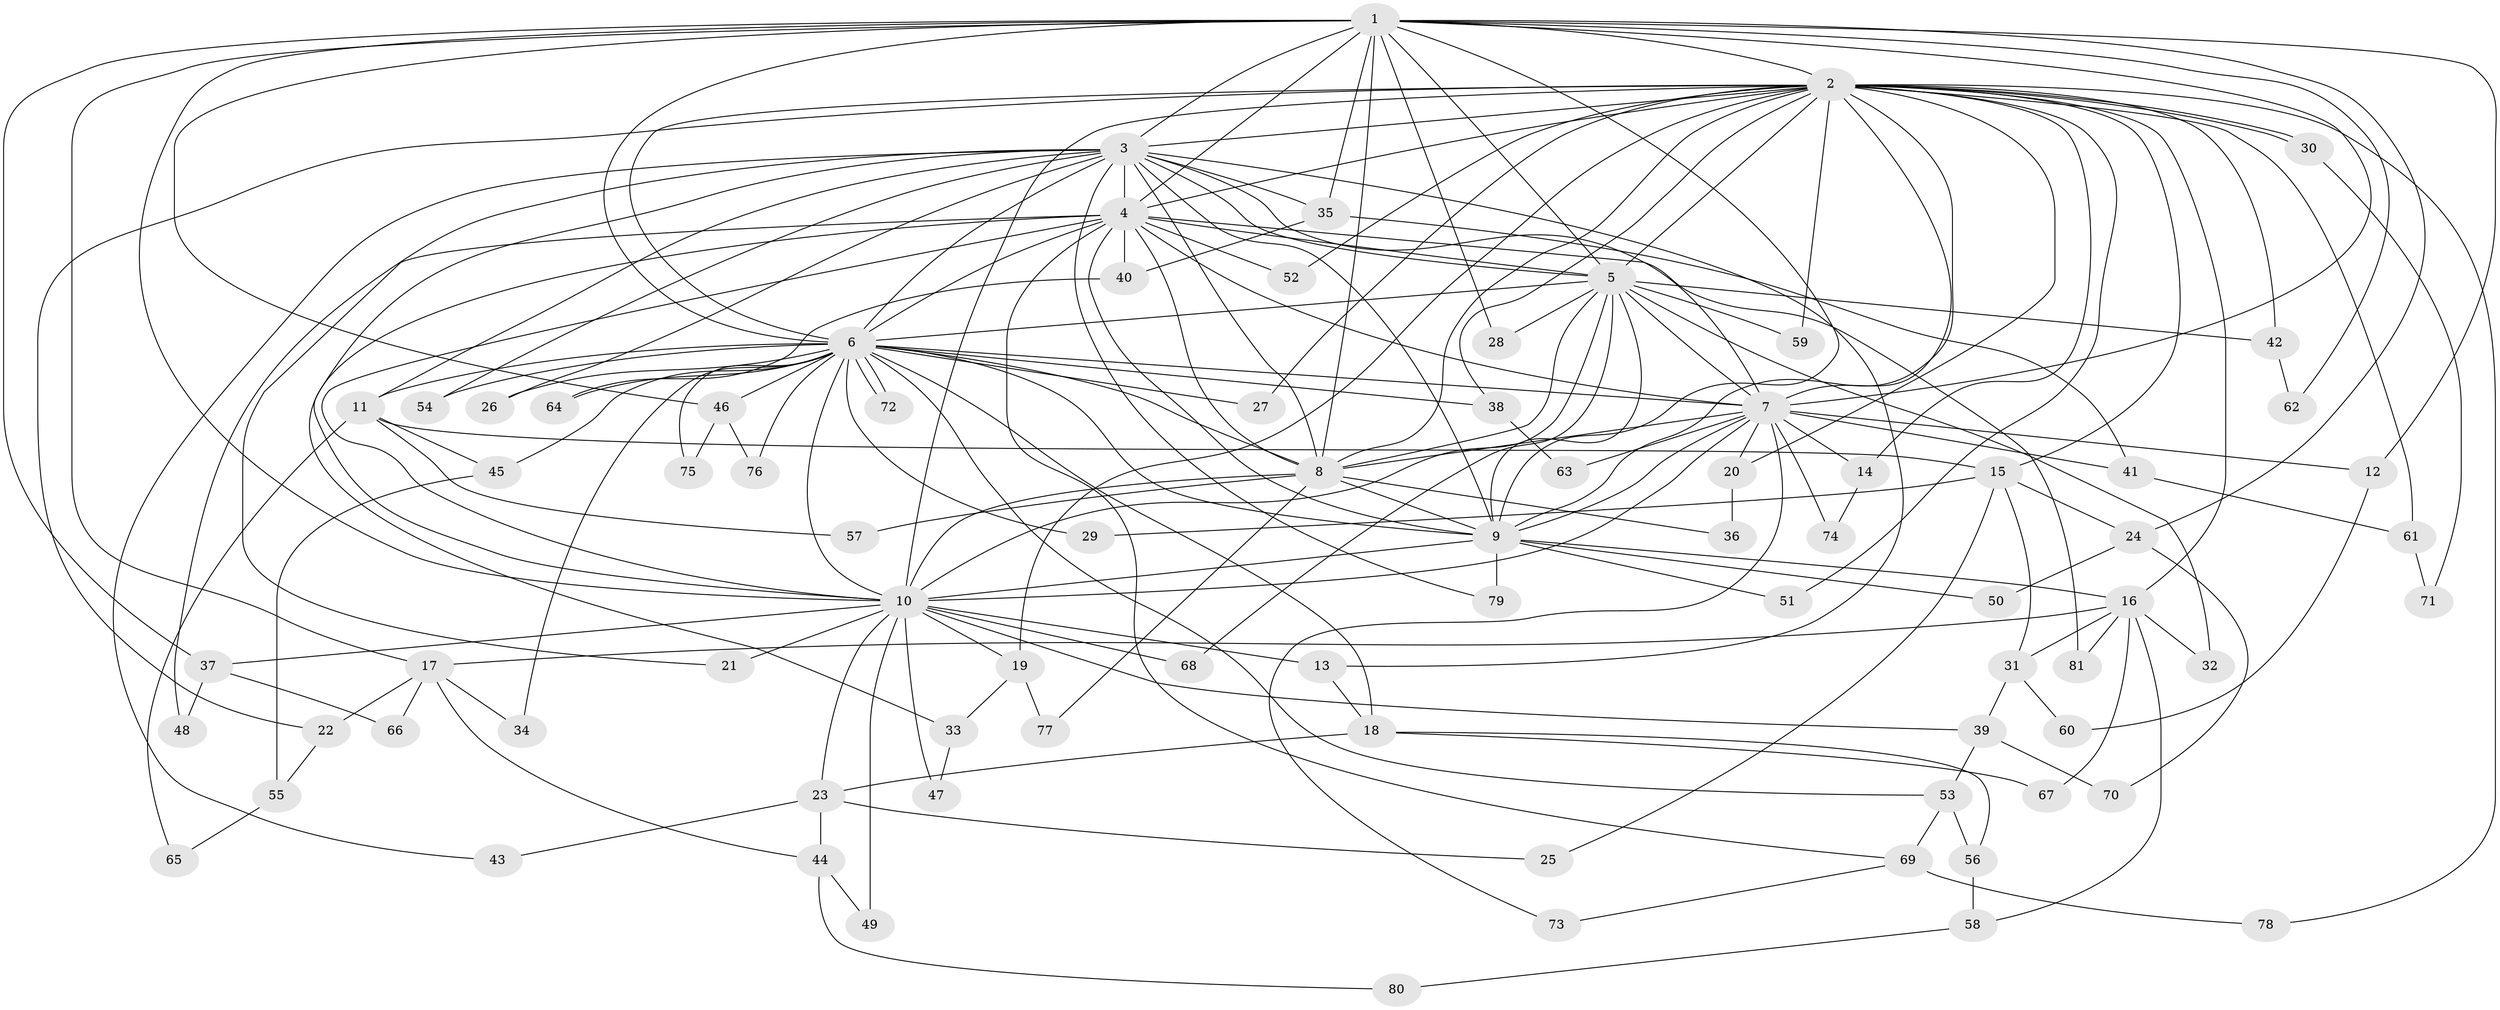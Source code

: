 // Generated by graph-tools (version 1.1) at 2025/01/03/09/25 03:01:27]
// undirected, 81 vertices, 187 edges
graph export_dot {
graph [start="1"]
  node [color=gray90,style=filled];
  1;
  2;
  3;
  4;
  5;
  6;
  7;
  8;
  9;
  10;
  11;
  12;
  13;
  14;
  15;
  16;
  17;
  18;
  19;
  20;
  21;
  22;
  23;
  24;
  25;
  26;
  27;
  28;
  29;
  30;
  31;
  32;
  33;
  34;
  35;
  36;
  37;
  38;
  39;
  40;
  41;
  42;
  43;
  44;
  45;
  46;
  47;
  48;
  49;
  50;
  51;
  52;
  53;
  54;
  55;
  56;
  57;
  58;
  59;
  60;
  61;
  62;
  63;
  64;
  65;
  66;
  67;
  68;
  69;
  70;
  71;
  72;
  73;
  74;
  75;
  76;
  77;
  78;
  79;
  80;
  81;
  1 -- 2;
  1 -- 3;
  1 -- 4;
  1 -- 5;
  1 -- 6;
  1 -- 7;
  1 -- 8;
  1 -- 9;
  1 -- 10;
  1 -- 12;
  1 -- 17;
  1 -- 24;
  1 -- 28;
  1 -- 35;
  1 -- 37;
  1 -- 46;
  1 -- 62;
  2 -- 3;
  2 -- 4;
  2 -- 5;
  2 -- 6;
  2 -- 7;
  2 -- 8;
  2 -- 9;
  2 -- 10;
  2 -- 14;
  2 -- 15;
  2 -- 16;
  2 -- 19;
  2 -- 20;
  2 -- 22;
  2 -- 27;
  2 -- 30;
  2 -- 30;
  2 -- 38;
  2 -- 42;
  2 -- 51;
  2 -- 52;
  2 -- 59;
  2 -- 61;
  2 -- 78;
  3 -- 4;
  3 -- 5;
  3 -- 6;
  3 -- 7;
  3 -- 8;
  3 -- 9;
  3 -- 10;
  3 -- 11;
  3 -- 13;
  3 -- 26;
  3 -- 35;
  3 -- 43;
  3 -- 48;
  3 -- 54;
  3 -- 79;
  4 -- 5;
  4 -- 6;
  4 -- 7;
  4 -- 8;
  4 -- 9;
  4 -- 10;
  4 -- 21;
  4 -- 33;
  4 -- 40;
  4 -- 52;
  4 -- 69;
  4 -- 81;
  5 -- 6;
  5 -- 7;
  5 -- 8;
  5 -- 9;
  5 -- 10;
  5 -- 28;
  5 -- 32;
  5 -- 42;
  5 -- 59;
  5 -- 68;
  6 -- 7;
  6 -- 8;
  6 -- 9;
  6 -- 10;
  6 -- 11;
  6 -- 18;
  6 -- 26;
  6 -- 27;
  6 -- 29;
  6 -- 34;
  6 -- 38;
  6 -- 45;
  6 -- 46;
  6 -- 53;
  6 -- 54;
  6 -- 64;
  6 -- 72;
  6 -- 72;
  6 -- 75;
  6 -- 76;
  7 -- 8;
  7 -- 9;
  7 -- 10;
  7 -- 12;
  7 -- 14;
  7 -- 20;
  7 -- 41;
  7 -- 63;
  7 -- 73;
  7 -- 74;
  8 -- 9;
  8 -- 10;
  8 -- 36;
  8 -- 57;
  8 -- 77;
  9 -- 10;
  9 -- 16;
  9 -- 50;
  9 -- 51;
  9 -- 79;
  10 -- 13;
  10 -- 19;
  10 -- 21;
  10 -- 23;
  10 -- 37;
  10 -- 39;
  10 -- 47;
  10 -- 49;
  10 -- 68;
  11 -- 15;
  11 -- 45;
  11 -- 57;
  11 -- 65;
  12 -- 60;
  13 -- 18;
  14 -- 74;
  15 -- 24;
  15 -- 25;
  15 -- 29;
  15 -- 31;
  16 -- 17;
  16 -- 31;
  16 -- 32;
  16 -- 58;
  16 -- 67;
  16 -- 81;
  17 -- 22;
  17 -- 34;
  17 -- 44;
  17 -- 66;
  18 -- 23;
  18 -- 56;
  18 -- 67;
  19 -- 33;
  19 -- 77;
  20 -- 36;
  22 -- 55;
  23 -- 25;
  23 -- 43;
  23 -- 44;
  24 -- 50;
  24 -- 70;
  30 -- 71;
  31 -- 39;
  31 -- 60;
  33 -- 47;
  35 -- 40;
  35 -- 41;
  37 -- 48;
  37 -- 66;
  38 -- 63;
  39 -- 53;
  39 -- 70;
  40 -- 64;
  41 -- 61;
  42 -- 62;
  44 -- 49;
  44 -- 80;
  45 -- 55;
  46 -- 75;
  46 -- 76;
  53 -- 56;
  53 -- 69;
  55 -- 65;
  56 -- 58;
  58 -- 80;
  61 -- 71;
  69 -- 73;
  69 -- 78;
}
